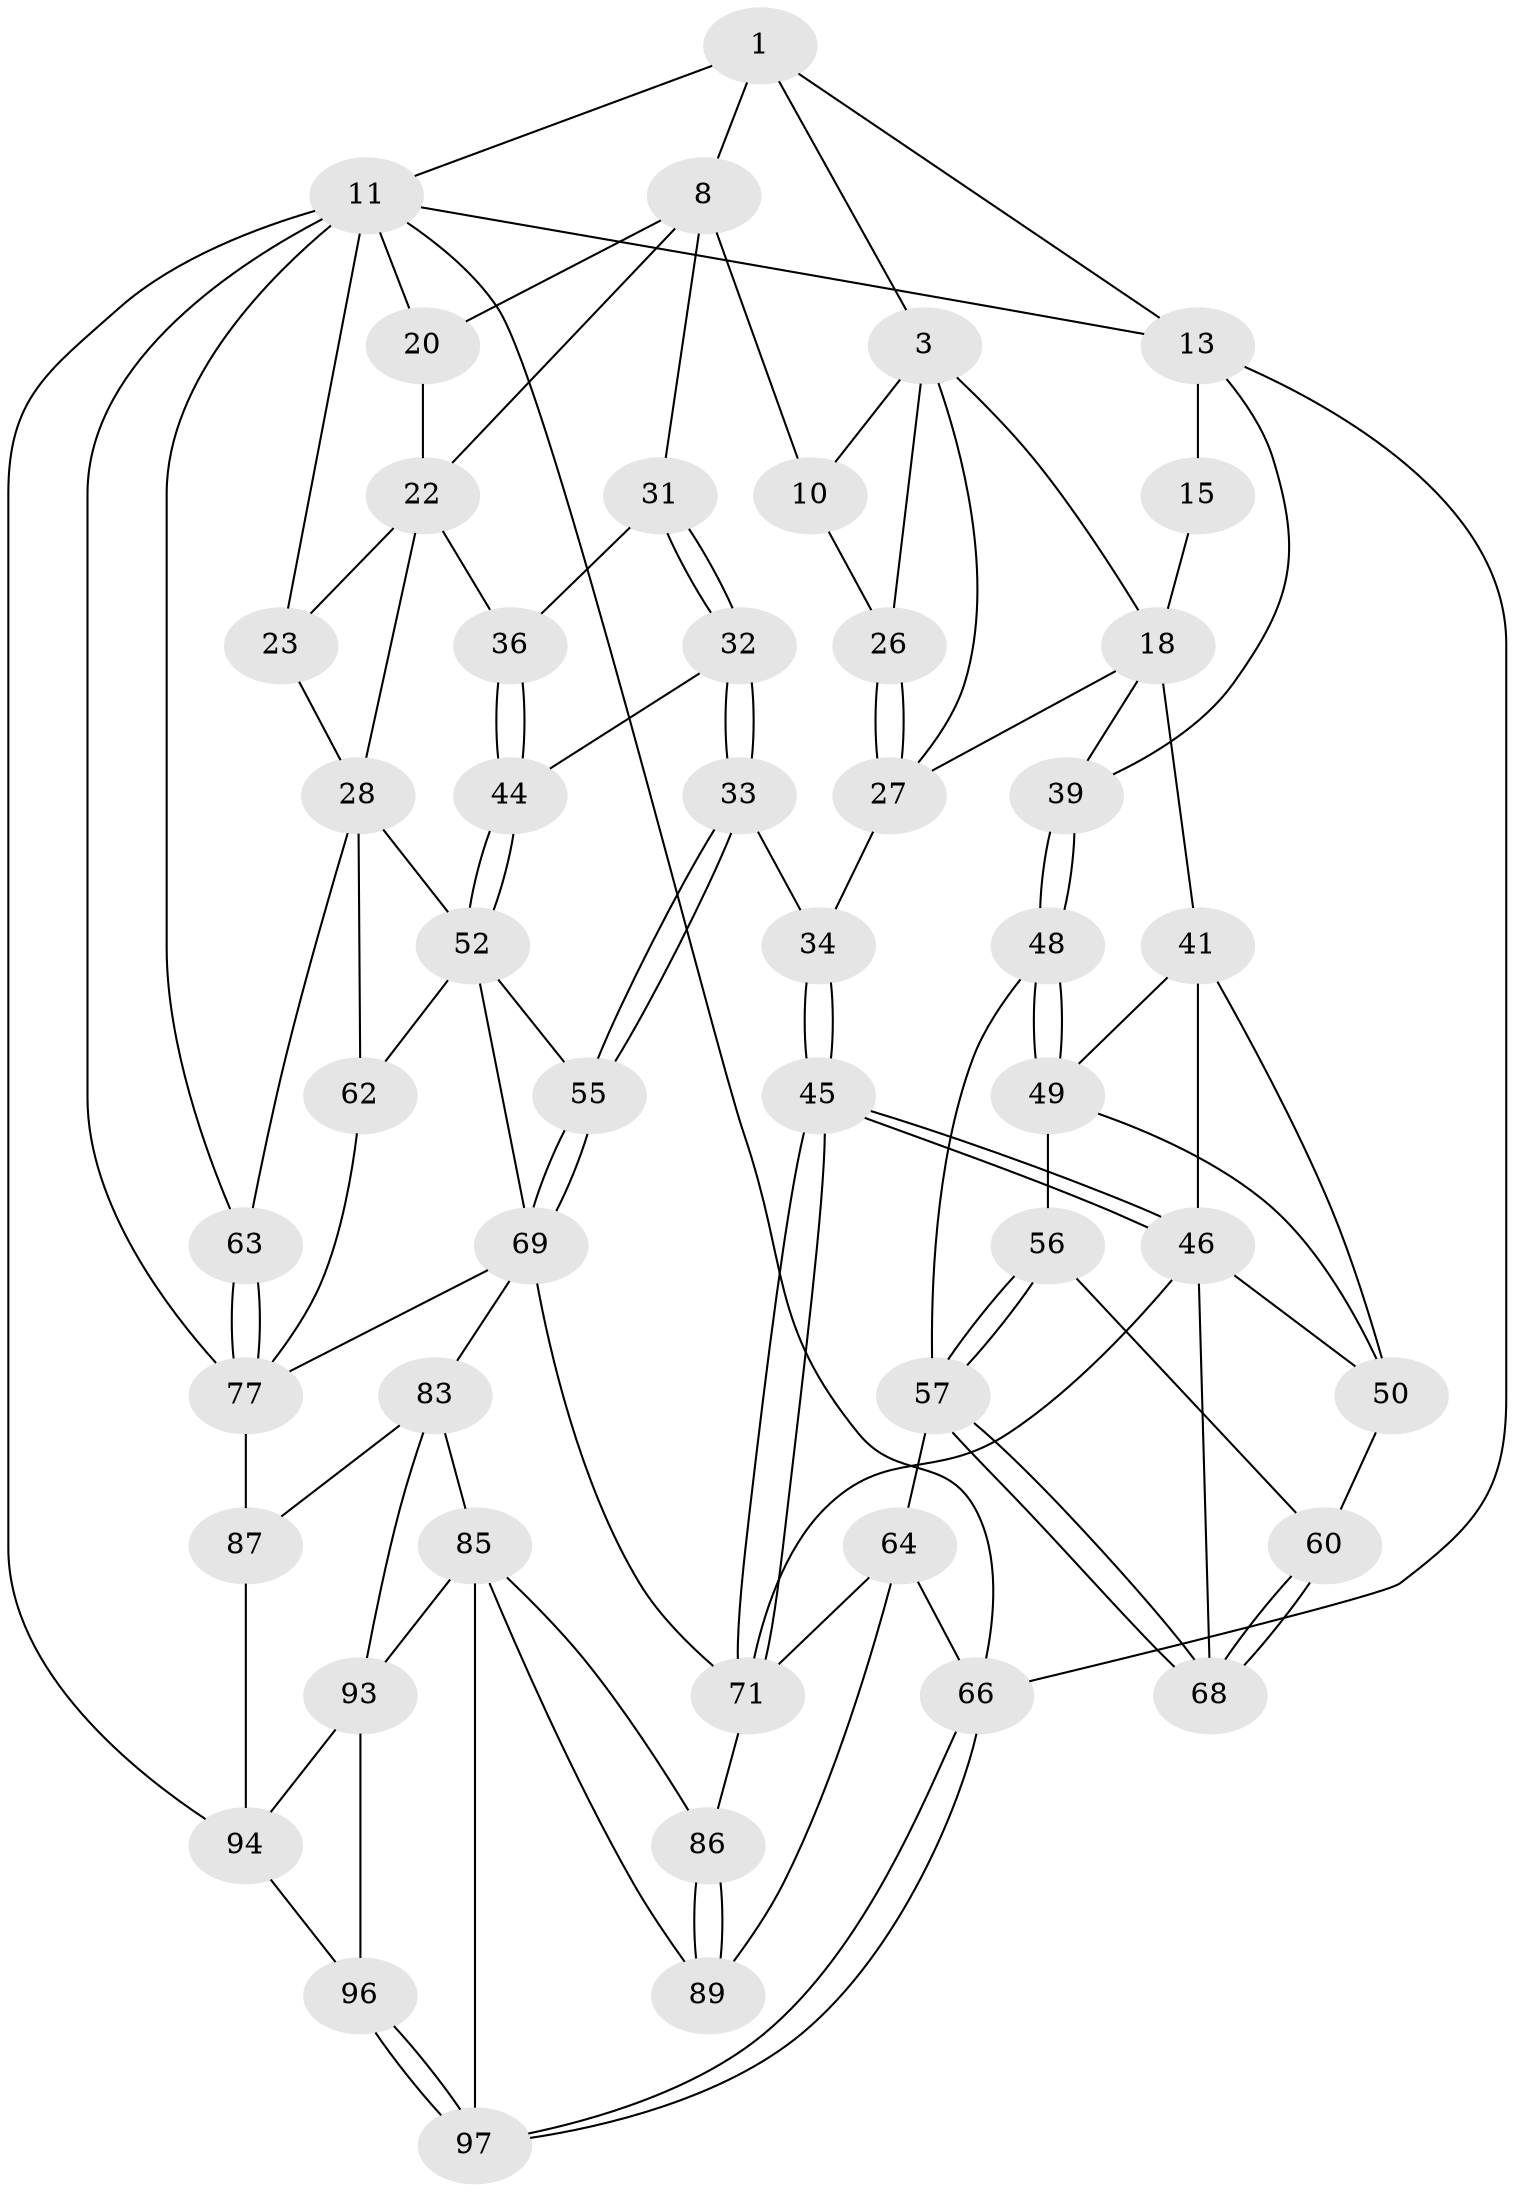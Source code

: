 // original degree distribution, {3: 0.030612244897959183, 5: 0.5408163265306123, 4: 0.21428571428571427, 6: 0.21428571428571427}
// Generated by graph-tools (version 1.1) at 2025/17/03/09/25 04:17:20]
// undirected, 49 vertices, 112 edges
graph export_dot {
graph [start="1"]
  node [color=gray90,style=filled];
  1 [pos="+0.5529001489023789+0",super="+7+2"];
  3 [pos="+0.3103795177106843+0",super="+4"];
  8 [pos="+0.6266585082083669+0.07975493459861183",super="+21+9"];
  10 [pos="+0.45515101047983075+0.11257019259108253"];
  11 [pos="+0.7710528015859802+0",super="+12"];
  13 [pos="+0+0",super="+14"];
  15 [pos="+0.1380296540147228+0.07482335342951581",super="+19+16"];
  18 [pos="+0.2042995125842469+0.141520664533242",super="+37"];
  20 [pos="+0.8355231076677039+0"];
  22 [pos="+0.8639672174205786+0.07934476722479149",super="+25"];
  23 [pos="+0.8962045178259189+0.0935325257559792"];
  26 [pos="+0.4196862458129963+0.10887110966189477"];
  27 [pos="+0.3626489936361039+0.2446702820638191",super="+35"];
  28 [pos="+0.8316558685142951+0.2935325053635072",super="+61+29"];
  31 [pos="+0.5622103095202161+0.20701763860717"];
  32 [pos="+0.5494197987809072+0.2593332769253939"];
  33 [pos="+0.48928090643119115+0.3215979144322514"];
  34 [pos="+0.43640707473604357+0.3341116350648053"];
  36 [pos="+0.7492677741728033+0.2545468909547422"];
  39 [pos="+0+0.19378671635021819"];
  41 [pos="+0.23457231094653233+0.3483437230906976",super="+42"];
  44 [pos="+0.6123847714218685+0.29289335360177116"];
  45 [pos="+0.34225559644376125+0.4821871695422811"];
  46 [pos="+0.26130605889253994+0.43509071495862084",super="+47+67"];
  48 [pos="+0+0.3172803948244561"];
  49 [pos="+0.11852739655534845+0.32365087379388513",super="+51"];
  50 [pos="+0.15630660125783494+0.38526577657327626",super="+59"];
  52 [pos="+0.6797252597122602+0.3603505692053692",super="+53"];
  55 [pos="+0.595188778617054+0.4543388856106016"];
  56 [pos="+0.07820896823509726+0.4060662737336398"];
  57 [pos="+0.019791675786377565+0.4597845935220041",super="+58"];
  60 [pos="+0.16750748085133613+0.40029950392638225"];
  62 [pos="+0.803034276241965+0.4658908498279098",super="+72"];
  63 [pos="+1+0.3372246195225558"];
  64 [pos="+0+0.5778121839732607",super="+65"];
  66 [pos="+0+1"];
  68 [pos="+0.06958010918852561+0.46269091451792127"];
  69 [pos="+0.534884212949711+0.550887493190889",super="+70+76"];
  71 [pos="+0.3516424540447922+0.5237464934116015",super="+74"];
  77 [pos="+1+0.5572320249549683",super="+78+82"];
  83 [pos="+0.3971800939815544+0.6697409015758166",super="+84"];
  85 [pos="+0.185784162039239+0.7141635502774014",super="+90"];
  86 [pos="+0.16552868624753453+0.7064958589738393"];
  87 [pos="+0.6538679036061291+0.809545442507033",super="+88"];
  89 [pos="+0.10206111338960384+0.8193641773110044"];
  93 [pos="+0.2915740610411373+0.8767452384345924",super="+95"];
  94 [pos="+0.5847966959743398+0.8834285919965512",super="+98"];
  96 [pos="+0.4199159241501167+1"];
  97 [pos="+0+1"];
  1 -- 8;
  1 -- 11;
  1 -- 3;
  1 -- 13;
  3 -- 18;
  3 -- 10;
  3 -- 26;
  3 -- 27;
  8 -- 20;
  8 -- 22;
  8 -- 10;
  8 -- 31;
  10 -- 26;
  11 -- 20;
  11 -- 66;
  11 -- 23;
  11 -- 13;
  11 -- 94;
  11 -- 63;
  11 -- 77;
  13 -- 66;
  13 -- 15;
  13 -- 39;
  15 -- 18;
  18 -- 41 [weight=2];
  18 -- 39;
  18 -- 27;
  20 -- 22;
  22 -- 23;
  22 -- 36;
  22 -- 28;
  23 -- 28;
  26 -- 27;
  26 -- 27;
  27 -- 34;
  28 -- 62;
  28 -- 63;
  28 -- 52;
  31 -- 32;
  31 -- 32;
  31 -- 36;
  32 -- 33;
  32 -- 33;
  32 -- 44;
  33 -- 34;
  33 -- 55;
  33 -- 55;
  34 -- 45;
  34 -- 45;
  36 -- 44;
  36 -- 44;
  39 -- 48;
  39 -- 48;
  41 -- 46;
  41 -- 50;
  41 -- 49;
  44 -- 52;
  44 -- 52;
  45 -- 46;
  45 -- 46;
  45 -- 71;
  45 -- 71;
  46 -- 50;
  46 -- 68;
  46 -- 71;
  48 -- 49;
  48 -- 49;
  48 -- 57;
  49 -- 56;
  49 -- 50;
  50 -- 60;
  52 -- 55;
  52 -- 62 [weight=2];
  52 -- 69;
  55 -- 69;
  55 -- 69;
  56 -- 57;
  56 -- 57;
  56 -- 60;
  57 -- 68;
  57 -- 68;
  57 -- 64;
  60 -- 68;
  60 -- 68;
  62 -- 77;
  63 -- 77;
  63 -- 77;
  64 -- 89;
  64 -- 66;
  64 -- 71;
  66 -- 97;
  66 -- 97;
  69 -- 83;
  69 -- 71;
  69 -- 77;
  71 -- 86;
  77 -- 87 [weight=2];
  83 -- 87;
  83 -- 85;
  83 -- 93;
  85 -- 86;
  85 -- 89;
  85 -- 93;
  85 -- 97;
  86 -- 89;
  86 -- 89;
  87 -- 94;
  93 -- 96;
  93 -- 94;
  94 -- 96;
  96 -- 97;
  96 -- 97;
}
